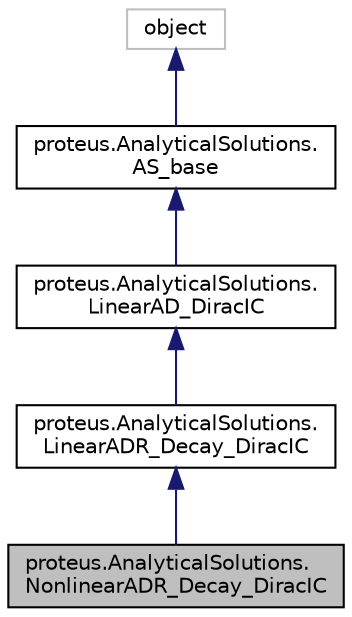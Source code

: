 digraph "proteus.AnalyticalSolutions.NonlinearADR_Decay_DiracIC"
{
 // LATEX_PDF_SIZE
  edge [fontname="Helvetica",fontsize="10",labelfontname="Helvetica",labelfontsize="10"];
  node [fontname="Helvetica",fontsize="10",shape=record];
  Node1 [label="proteus.AnalyticalSolutions.\lNonlinearADR_Decay_DiracIC",height=0.2,width=0.4,color="black", fillcolor="grey75", style="filled", fontcolor="black",tooltip=" "];
  Node2 -> Node1 [dir="back",color="midnightblue",fontsize="10",style="solid",fontname="Helvetica"];
  Node2 [label="proteus.AnalyticalSolutions.\lLinearADR_Decay_DiracIC",height=0.2,width=0.4,color="black", fillcolor="white", style="filled",URL="$d0/d86/classproteus_1_1AnalyticalSolutions_1_1LinearADR__Decay__DiracIC.html",tooltip=" "];
  Node3 -> Node2 [dir="back",color="midnightblue",fontsize="10",style="solid",fontname="Helvetica"];
  Node3 [label="proteus.AnalyticalSolutions.\lLinearAD_DiracIC",height=0.2,width=0.4,color="black", fillcolor="white", style="filled",URL="$df/dca/classproteus_1_1AnalyticalSolutions_1_1LinearAD__DiracIC.html",tooltip=" "];
  Node4 -> Node3 [dir="back",color="midnightblue",fontsize="10",style="solid",fontname="Helvetica"];
  Node4 [label="proteus.AnalyticalSolutions.\lAS_base",height=0.2,width=0.4,color="black", fillcolor="white", style="filled",URL="$dd/d81/classproteus_1_1AnalyticalSolutions_1_1AS__base.html",tooltip=" "];
  Node5 -> Node4 [dir="back",color="midnightblue",fontsize="10",style="solid",fontname="Helvetica"];
  Node5 [label="object",height=0.2,width=0.4,color="grey75", fillcolor="white", style="filled",tooltip=" "];
}

